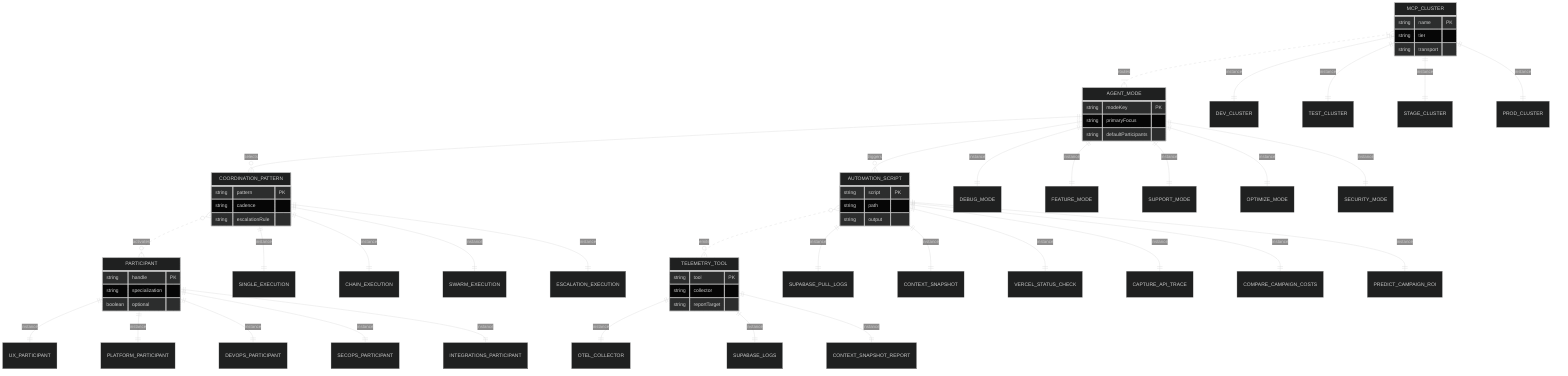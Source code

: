 %%{init: {'theme': 'dark'}}%%
erDiagram
    MCP_CLUSTER }|..|{ AGENT_MODE : routes
    AGENT_MODE ||--o{ COORDINATION_PATTERN : selects
    AGENT_MODE ||--o{ AUTOMATION_SCRIPT : triggers
    AUTOMATION_SCRIPT }o..o{ TELEMETRY_TOOL : emits
    COORDINATION_PATTERN }o..o{ PARTICIPANT : activates

    MCP_CLUSTER {
        string name PK
        string tier
        string transport
    }

    AGENT_MODE {
        string modeKey PK
        string primaryFocus
        string defaultParticipants
    }

    COORDINATION_PATTERN {
        string pattern PK
        string cadence
        string escalationRule
    }

    PARTICIPANT {
        string handle PK
        string specialization
        boolean optional
    }

    AUTOMATION_SCRIPT {
        string script PK
        string path
        string output
    }

    TELEMETRY_TOOL {
        string tool PK
        string collector
        string reportTarget
    }

    MCP_CLUSTER ||--|| DEV_CLUSTER : instance
    MCP_CLUSTER ||--|| TEST_CLUSTER : instance
    MCP_CLUSTER ||--|| STAGE_CLUSTER : instance
    MCP_CLUSTER ||--|| PROD_CLUSTER : instance

    AGENT_MODE ||--|| DEBUG_MODE : instance
    AGENT_MODE ||--|| FEATURE_MODE : instance
    AGENT_MODE ||--|| SUPPORT_MODE : instance
    AGENT_MODE ||--|| OPTIMIZE_MODE : instance
    AGENT_MODE ||--|| SECURITY_MODE : instance

    COORDINATION_PATTERN ||--|| SINGLE_EXECUTION : instance
    COORDINATION_PATTERN ||--|| CHAIN_EXECUTION : instance
    COORDINATION_PATTERN ||--|| SWARM_EXECUTION : instance
    COORDINATION_PATTERN ||--|| ESCALATION_EXECUTION : instance

    PARTICIPANT ||--|| UX_PARTICIPANT : instance
    PARTICIPANT ||--|| PLATFORM_PARTICIPANT : instance
    PARTICIPANT ||--|| DEVOPS_PARTICIPANT : instance
    PARTICIPANT ||--|| SECOPS_PARTICIPANT : instance
    PARTICIPANT ||--|| INTEGRATIONS_PARTICIPANT : instance

    AUTOMATION_SCRIPT ||--|| SUPABASE_PULL_LOGS : instance
    AUTOMATION_SCRIPT ||--|| CONTEXT_SNAPSHOT : instance
    AUTOMATION_SCRIPT ||--|| VERCEL_STATUS_CHECK : instance
    AUTOMATION_SCRIPT ||--|| CAPTURE_API_TRACE : instance
    AUTOMATION_SCRIPT ||--|| COMPARE_CAMPAIGN_COSTS : instance
    AUTOMATION_SCRIPT ||--|| PREDICT_CAMPAIGN_ROI : instance

    TELEMETRY_TOOL ||--|| OTEL_COLLECTOR : instance
    TELEMETRY_TOOL ||--|| SUPABASE_LOGS : instance
    TELEMETRY_TOOL ||--|| CONTEXT_SNAPSHOT_REPORT : instance